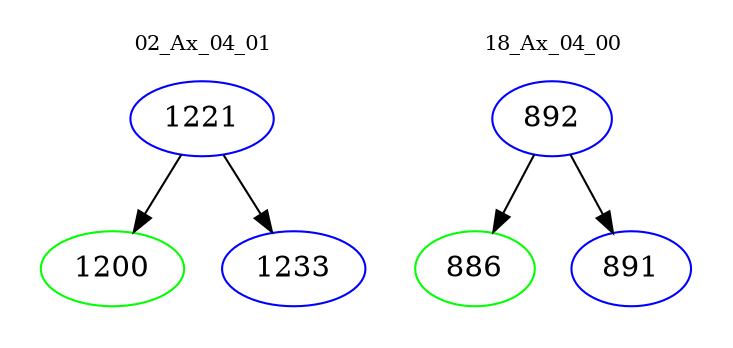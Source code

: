 digraph{
subgraph cluster_0 {
color = white
label = "02_Ax_04_01";
fontsize=10;
T0_1221 [label="1221", color="blue"]
T0_1221 -> T0_1200 [color="black"]
T0_1200 [label="1200", color="green"]
T0_1221 -> T0_1233 [color="black"]
T0_1233 [label="1233", color="blue"]
}
subgraph cluster_1 {
color = white
label = "18_Ax_04_00";
fontsize=10;
T1_892 [label="892", color="blue"]
T1_892 -> T1_886 [color="black"]
T1_886 [label="886", color="green"]
T1_892 -> T1_891 [color="black"]
T1_891 [label="891", color="blue"]
}
}
